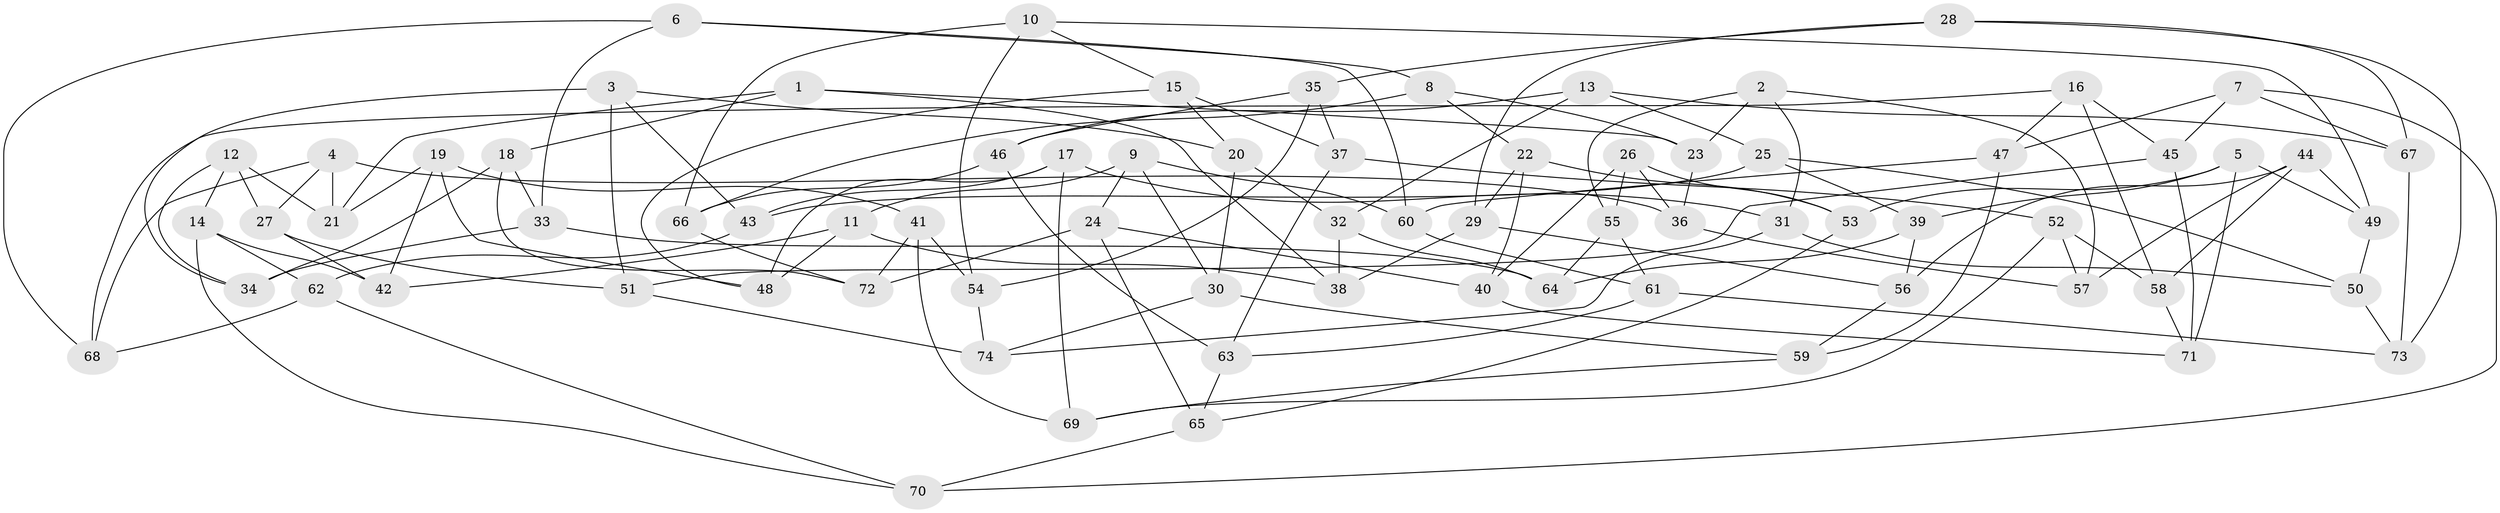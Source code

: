 // coarse degree distribution, {10: 0.044444444444444446, 9: 0.022222222222222223, 4: 0.7111111111111111, 11: 0.022222222222222223, 12: 0.044444444444444446, 7: 0.022222222222222223, 3: 0.1111111111111111, 8: 0.022222222222222223}
// Generated by graph-tools (version 1.1) at 2025/53/03/04/25 22:53:34]
// undirected, 74 vertices, 148 edges
graph export_dot {
  node [color=gray90,style=filled];
  1;
  2;
  3;
  4;
  5;
  6;
  7;
  8;
  9;
  10;
  11;
  12;
  13;
  14;
  15;
  16;
  17;
  18;
  19;
  20;
  21;
  22;
  23;
  24;
  25;
  26;
  27;
  28;
  29;
  30;
  31;
  32;
  33;
  34;
  35;
  36;
  37;
  38;
  39;
  40;
  41;
  42;
  43;
  44;
  45;
  46;
  47;
  48;
  49;
  50;
  51;
  52;
  53;
  54;
  55;
  56;
  57;
  58;
  59;
  60;
  61;
  62;
  63;
  64;
  65;
  66;
  67;
  68;
  69;
  70;
  71;
  72;
  73;
  74;
  1 -- 23;
  1 -- 18;
  1 -- 21;
  1 -- 38;
  2 -- 31;
  2 -- 57;
  2 -- 23;
  2 -- 55;
  3 -- 51;
  3 -- 20;
  3 -- 34;
  3 -- 43;
  4 -- 21;
  4 -- 27;
  4 -- 68;
  4 -- 36;
  5 -- 71;
  5 -- 49;
  5 -- 53;
  5 -- 39;
  6 -- 68;
  6 -- 8;
  6 -- 33;
  6 -- 60;
  7 -- 67;
  7 -- 70;
  7 -- 45;
  7 -- 47;
  8 -- 23;
  8 -- 66;
  8 -- 22;
  9 -- 30;
  9 -- 24;
  9 -- 60;
  9 -- 11;
  10 -- 49;
  10 -- 54;
  10 -- 15;
  10 -- 66;
  11 -- 38;
  11 -- 42;
  11 -- 48;
  12 -- 14;
  12 -- 34;
  12 -- 21;
  12 -- 27;
  13 -- 46;
  13 -- 67;
  13 -- 32;
  13 -- 25;
  14 -- 70;
  14 -- 62;
  14 -- 42;
  15 -- 48;
  15 -- 37;
  15 -- 20;
  16 -- 58;
  16 -- 68;
  16 -- 45;
  16 -- 47;
  17 -- 69;
  17 -- 31;
  17 -- 48;
  17 -- 43;
  18 -- 34;
  18 -- 33;
  18 -- 72;
  19 -- 48;
  19 -- 21;
  19 -- 41;
  19 -- 42;
  20 -- 32;
  20 -- 30;
  22 -- 29;
  22 -- 40;
  22 -- 53;
  23 -- 36;
  24 -- 65;
  24 -- 40;
  24 -- 72;
  25 -- 39;
  25 -- 43;
  25 -- 50;
  26 -- 55;
  26 -- 36;
  26 -- 40;
  26 -- 53;
  27 -- 42;
  27 -- 51;
  28 -- 29;
  28 -- 67;
  28 -- 73;
  28 -- 35;
  29 -- 56;
  29 -- 38;
  30 -- 74;
  30 -- 59;
  31 -- 50;
  31 -- 74;
  32 -- 64;
  32 -- 38;
  33 -- 64;
  33 -- 34;
  35 -- 46;
  35 -- 54;
  35 -- 37;
  36 -- 57;
  37 -- 63;
  37 -- 52;
  39 -- 64;
  39 -- 56;
  40 -- 71;
  41 -- 54;
  41 -- 72;
  41 -- 69;
  43 -- 62;
  44 -- 58;
  44 -- 56;
  44 -- 57;
  44 -- 49;
  45 -- 71;
  45 -- 51;
  46 -- 63;
  46 -- 66;
  47 -- 59;
  47 -- 60;
  49 -- 50;
  50 -- 73;
  51 -- 74;
  52 -- 69;
  52 -- 57;
  52 -- 58;
  53 -- 65;
  54 -- 74;
  55 -- 64;
  55 -- 61;
  56 -- 59;
  58 -- 71;
  59 -- 69;
  60 -- 61;
  61 -- 63;
  61 -- 73;
  62 -- 70;
  62 -- 68;
  63 -- 65;
  65 -- 70;
  66 -- 72;
  67 -- 73;
}
